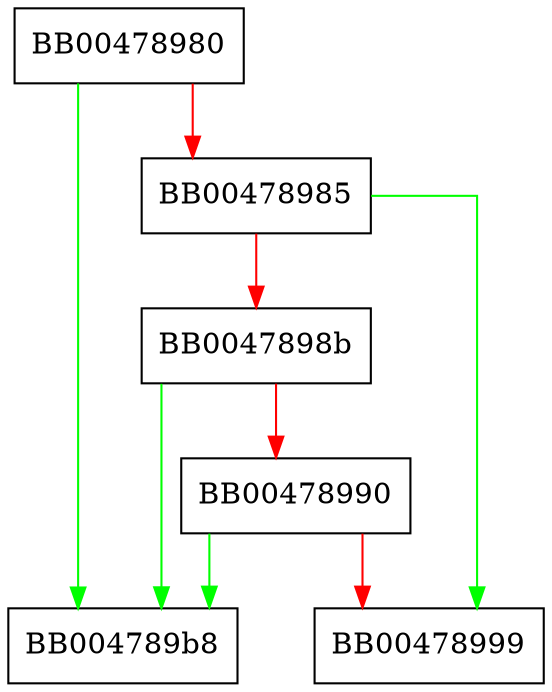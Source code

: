 digraph srp_password_from_info_cb {
  node [shape="box"];
  graph [splines=ortho];
  BB00478980 -> BB004789b8 [color="green"];
  BB00478980 -> BB00478985 [color="red"];
  BB00478985 -> BB00478999 [color="green"];
  BB00478985 -> BB0047898b [color="red"];
  BB0047898b -> BB004789b8 [color="green"];
  BB0047898b -> BB00478990 [color="red"];
  BB00478990 -> BB004789b8 [color="green"];
  BB00478990 -> BB00478999 [color="red"];
}